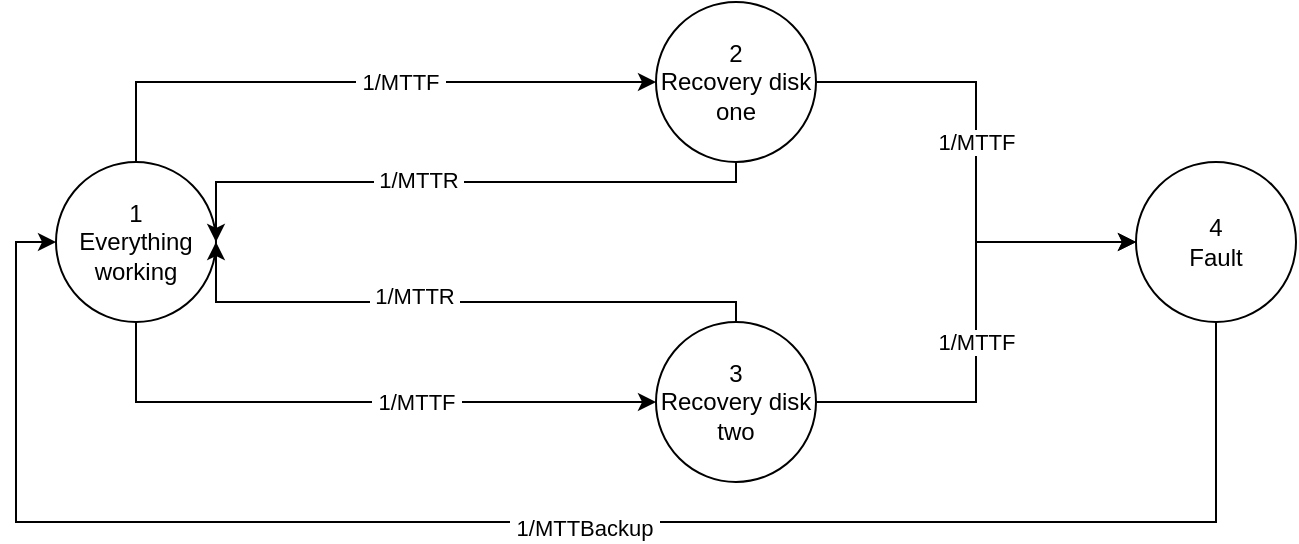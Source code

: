<mxfile version="15.9.6" type="device"><diagram id="YH63Z_1sfhUa9yUCdKsF" name="Page-1"><mxGraphModel dx="1422" dy="762" grid="1" gridSize="10" guides="1" tooltips="1" connect="1" arrows="1" fold="1" page="1" pageScale="1" pageWidth="827" pageHeight="1169" math="0" shadow="0"><root><mxCell id="0"/><mxCell id="1" parent="0"/><mxCell id="a2pmGHO0vekFj4N5Qbf9-3" style="edgeStyle=orthogonalEdgeStyle;rounded=0;orthogonalLoop=1;jettySize=auto;html=1;" edge="1" parent="1" source="a2pmGHO0vekFj4N5Qbf9-1" target="a2pmGHO0vekFj4N5Qbf9-2"><mxGeometry relative="1" as="geometry"><mxPoint x="140" y="120" as="targetPoint"/><Array as="points"><mxPoint x="140" y="160"/></Array></mxGeometry></mxCell><mxCell id="a2pmGHO0vekFj4N5Qbf9-4" value="&amp;nbsp;1/MTTF&amp;nbsp;" style="edgeLabel;html=1;align=center;verticalAlign=middle;resizable=0;points=[];" vertex="1" connectable="0" parent="a2pmGHO0vekFj4N5Qbf9-3"><mxGeometry x="-0.175" y="-1" relative="1" as="geometry"><mxPoint x="48" y="-1" as="offset"/></mxGeometry></mxCell><mxCell id="a2pmGHO0vekFj4N5Qbf9-15" style="edgeStyle=orthogonalEdgeStyle;rounded=0;orthogonalLoop=1;jettySize=auto;html=1;" edge="1" parent="1" source="a2pmGHO0vekFj4N5Qbf9-1" target="a2pmGHO0vekFj4N5Qbf9-10"><mxGeometry relative="1" as="geometry"><Array as="points"><mxPoint x="140" y="320"/></Array></mxGeometry></mxCell><mxCell id="a2pmGHO0vekFj4N5Qbf9-16" value="&amp;nbsp;1/MTTF&amp;nbsp;" style="edgeLabel;html=1;align=center;verticalAlign=middle;resizable=0;points=[];" vertex="1" connectable="0" parent="a2pmGHO0vekFj4N5Qbf9-15"><mxGeometry x="0.24" y="-1" relative="1" as="geometry"><mxPoint x="-6" y="-1" as="offset"/></mxGeometry></mxCell><mxCell id="a2pmGHO0vekFj4N5Qbf9-1" value="1&lt;br&gt;Everything working" style="ellipse;whiteSpace=wrap;html=1;aspect=fixed;" vertex="1" parent="1"><mxGeometry x="100" y="200" width="80" height="80" as="geometry"/></mxCell><mxCell id="a2pmGHO0vekFj4N5Qbf9-5" style="edgeStyle=orthogonalEdgeStyle;rounded=0;orthogonalLoop=1;jettySize=auto;html=1;entryX=1;entryY=0.5;entryDx=0;entryDy=0;" edge="1" parent="1" source="a2pmGHO0vekFj4N5Qbf9-2" target="a2pmGHO0vekFj4N5Qbf9-1"><mxGeometry relative="1" as="geometry"><Array as="points"><mxPoint x="440" y="210"/><mxPoint x="180" y="210"/></Array></mxGeometry></mxCell><mxCell id="a2pmGHO0vekFj4N5Qbf9-6" value="&amp;nbsp;1/MTTR&amp;nbsp;" style="edgeLabel;html=1;align=center;verticalAlign=middle;resizable=0;points=[];" vertex="1" connectable="0" parent="a2pmGHO0vekFj4N5Qbf9-5"><mxGeometry x="0.128" y="-1" relative="1" as="geometry"><mxPoint as="offset"/></mxGeometry></mxCell><mxCell id="a2pmGHO0vekFj4N5Qbf9-8" style="edgeStyle=orthogonalEdgeStyle;rounded=0;orthogonalLoop=1;jettySize=auto;html=1;" edge="1" parent="1" source="a2pmGHO0vekFj4N5Qbf9-2" target="a2pmGHO0vekFj4N5Qbf9-7"><mxGeometry relative="1" as="geometry"/></mxCell><mxCell id="a2pmGHO0vekFj4N5Qbf9-9" value="&amp;nbsp;1/MTTF&amp;nbsp;" style="edgeLabel;html=1;align=center;verticalAlign=middle;resizable=0;points=[];" vertex="1" connectable="0" parent="a2pmGHO0vekFj4N5Qbf9-8"><mxGeometry x="-0.263" y="1" relative="1" as="geometry"><mxPoint x="-1" y="21" as="offset"/></mxGeometry></mxCell><mxCell id="a2pmGHO0vekFj4N5Qbf9-2" value="2&lt;br&gt;Recovery disk one" style="ellipse;whiteSpace=wrap;html=1;aspect=fixed;" vertex="1" parent="1"><mxGeometry x="400" y="120" width="80" height="80" as="geometry"/></mxCell><mxCell id="a2pmGHO0vekFj4N5Qbf9-21" style="edgeStyle=orthogonalEdgeStyle;rounded=0;orthogonalLoop=1;jettySize=auto;html=1;" edge="1" parent="1" source="a2pmGHO0vekFj4N5Qbf9-7"><mxGeometry relative="1" as="geometry"><mxPoint x="100" y="240" as="targetPoint"/><Array as="points"><mxPoint x="680" y="380"/><mxPoint x="80" y="380"/><mxPoint x="80" y="240"/></Array></mxGeometry></mxCell><mxCell id="a2pmGHO0vekFj4N5Qbf9-22" value="&amp;nbsp;1/MTTBackup&amp;nbsp;" style="edgeLabel;html=1;align=center;verticalAlign=middle;resizable=0;points=[];" vertex="1" connectable="0" parent="a2pmGHO0vekFj4N5Qbf9-21"><mxGeometry x="-0.033" y="3" relative="1" as="geometry"><mxPoint as="offset"/></mxGeometry></mxCell><mxCell id="a2pmGHO0vekFj4N5Qbf9-7" value="4&lt;br&gt;Fault" style="ellipse;whiteSpace=wrap;html=1;aspect=fixed;" vertex="1" parent="1"><mxGeometry x="640" y="200" width="80" height="80" as="geometry"/></mxCell><mxCell id="a2pmGHO0vekFj4N5Qbf9-17" style="edgeStyle=orthogonalEdgeStyle;rounded=0;orthogonalLoop=1;jettySize=auto;html=1;entryX=1;entryY=0.5;entryDx=0;entryDy=0;" edge="1" parent="1" source="a2pmGHO0vekFj4N5Qbf9-10" target="a2pmGHO0vekFj4N5Qbf9-1"><mxGeometry relative="1" as="geometry"><Array as="points"><mxPoint x="440" y="270"/><mxPoint x="180" y="270"/></Array></mxGeometry></mxCell><mxCell id="a2pmGHO0vekFj4N5Qbf9-18" value="&amp;nbsp;1/MTTR&amp;nbsp;" style="edgeLabel;html=1;align=center;verticalAlign=middle;resizable=0;points=[];" vertex="1" connectable="0" parent="a2pmGHO0vekFj4N5Qbf9-17"><mxGeometry x="0.14" y="-3" relative="1" as="geometry"><mxPoint as="offset"/></mxGeometry></mxCell><mxCell id="a2pmGHO0vekFj4N5Qbf9-19" style="edgeStyle=orthogonalEdgeStyle;rounded=0;orthogonalLoop=1;jettySize=auto;html=1;" edge="1" parent="1" source="a2pmGHO0vekFj4N5Qbf9-10" target="a2pmGHO0vekFj4N5Qbf9-7"><mxGeometry relative="1" as="geometry"/></mxCell><mxCell id="a2pmGHO0vekFj4N5Qbf9-20" value="1/MTTF" style="edgeLabel;html=1;align=center;verticalAlign=middle;resizable=0;points=[];" vertex="1" connectable="0" parent="a2pmGHO0vekFj4N5Qbf9-19"><mxGeometry x="-0.192" y="4" relative="1" as="geometry"><mxPoint x="4" y="-13" as="offset"/></mxGeometry></mxCell><mxCell id="a2pmGHO0vekFj4N5Qbf9-10" value="3&lt;br&gt;Recovery disk two" style="ellipse;whiteSpace=wrap;html=1;aspect=fixed;" vertex="1" parent="1"><mxGeometry x="400" y="280" width="80" height="80" as="geometry"/></mxCell></root></mxGraphModel></diagram></mxfile>